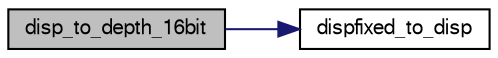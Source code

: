 digraph "disp_to_depth_16bit"
{
  edge [fontname="FreeSans",fontsize="10",labelfontname="FreeSans",labelfontsize="10"];
  node [fontname="FreeSans",fontsize="10",shape=record];
  rankdir="LR";
  Node1 [label="disp_to_depth_16bit",height=0.2,width=0.4,color="black", fillcolor="grey75", style="filled", fontcolor="black"];
  Node1 -> Node2 [color="midnightblue",fontsize="10",style="solid",fontname="FreeSans"];
  Node2 [label="dispfixed_to_disp",height=0.2,width=0.4,color="black", fillcolor="white", style="filled",URL="$wedgebug_8c.html#a873022871dd0b8f164f98b5cb3058db3"];
}
